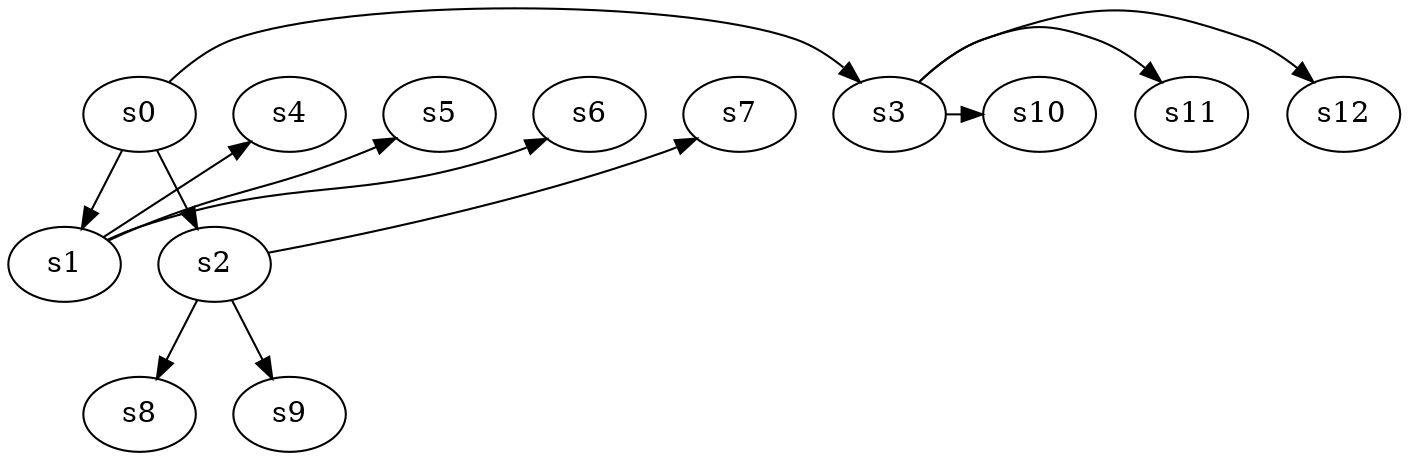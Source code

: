 digraph game_0326_branch_3_3 {
    s0 [name="s0", player=1, target=1];
    s1 [name="s1", player=0];
    s2 [name="s2", player=0];
    s3 [name="s3", player=0, target=1];
    s4 [name="s4", player=0, target=1];
    s5 [name="s5", player=1, target=1];
    s6 [name="s6", player=1];
    s7 [name="s7", player=1];
    s8 [name="s8", player=1];
    s9 [name="s9", player=1, target=1];
    s10 [name="s10", player=1];
    s11 [name="s11", player=1, target=1];
    s12 [name="s12", player=0];

    s0 -> s1;
    s0 -> s2;
    s0 -> s3 [constraint="time == 4 || time == 8 || time == 11"];
    s1 -> s4 [constraint="time == 4 || time == 7 || time == 13"];
    s1 -> s5 [constraint="time % 4 == 3"];
    s1 -> s6 [constraint="time % 3 == 2"];
    s2 -> s7 [constraint="time % 4 == 0 || time % 3 == 1"];
    s2 -> s8;
    s2 -> s9;
    s3 -> s10 [constraint="time == 5 || time == 9 || time == 12 || time == 13"];
    s3 -> s11 [constraint="time % 4 == 2"];
    s3 -> s12 [constraint="time == 0 || time == 7 || time == 9 || time == 13"];
}
